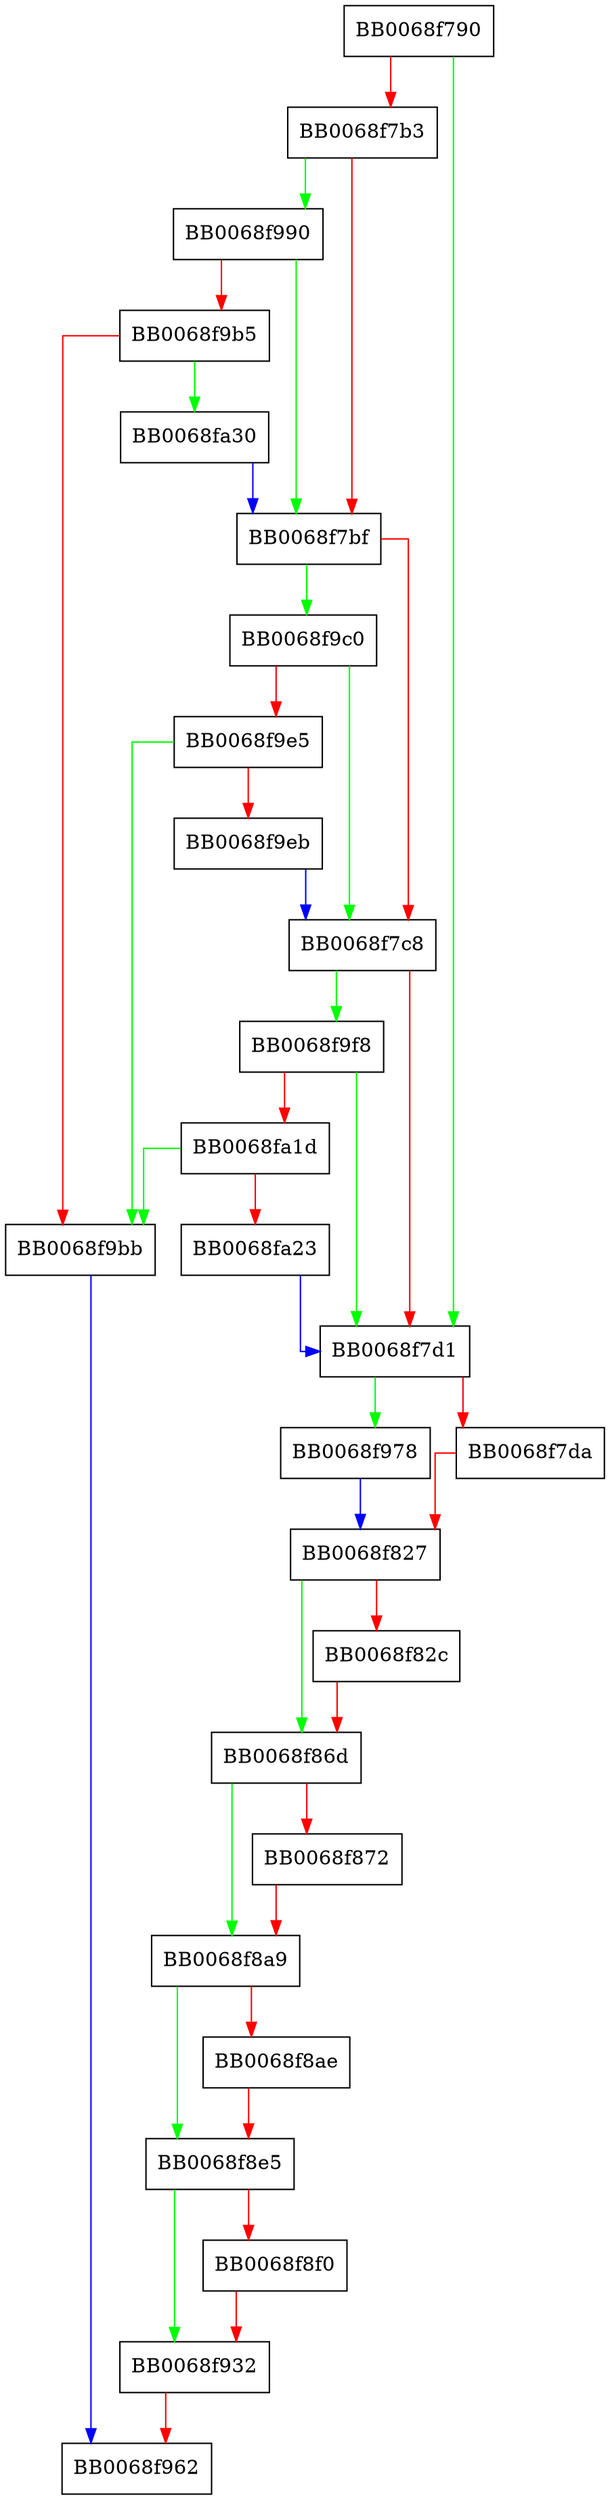 digraph ossl_prov_set_macctx {
  node [shape="box"];
  graph [splines=ortho];
  BB0068f790 -> BB0068f7d1 [color="green"];
  BB0068f790 -> BB0068f7b3 [color="red"];
  BB0068f7b3 -> BB0068f990 [color="green"];
  BB0068f7b3 -> BB0068f7bf [color="red"];
  BB0068f7bf -> BB0068f9c0 [color="green"];
  BB0068f7bf -> BB0068f7c8 [color="red"];
  BB0068f7c8 -> BB0068f9f8 [color="green"];
  BB0068f7c8 -> BB0068f7d1 [color="red"];
  BB0068f7d1 -> BB0068f978 [color="green"];
  BB0068f7d1 -> BB0068f7da [color="red"];
  BB0068f7da -> BB0068f827 [color="red"];
  BB0068f827 -> BB0068f86d [color="green"];
  BB0068f827 -> BB0068f82c [color="red"];
  BB0068f82c -> BB0068f86d [color="red"];
  BB0068f86d -> BB0068f8a9 [color="green"];
  BB0068f86d -> BB0068f872 [color="red"];
  BB0068f872 -> BB0068f8a9 [color="red"];
  BB0068f8a9 -> BB0068f8e5 [color="green"];
  BB0068f8a9 -> BB0068f8ae [color="red"];
  BB0068f8ae -> BB0068f8e5 [color="red"];
  BB0068f8e5 -> BB0068f932 [color="green"];
  BB0068f8e5 -> BB0068f8f0 [color="red"];
  BB0068f8f0 -> BB0068f932 [color="red"];
  BB0068f932 -> BB0068f962 [color="red"];
  BB0068f978 -> BB0068f827 [color="blue"];
  BB0068f990 -> BB0068f7bf [color="green"];
  BB0068f990 -> BB0068f9b5 [color="red"];
  BB0068f9b5 -> BB0068fa30 [color="green"];
  BB0068f9b5 -> BB0068f9bb [color="red"];
  BB0068f9bb -> BB0068f962 [color="blue"];
  BB0068f9c0 -> BB0068f7c8 [color="green"];
  BB0068f9c0 -> BB0068f9e5 [color="red"];
  BB0068f9e5 -> BB0068f9bb [color="green"];
  BB0068f9e5 -> BB0068f9eb [color="red"];
  BB0068f9eb -> BB0068f7c8 [color="blue"];
  BB0068f9f8 -> BB0068f7d1 [color="green"];
  BB0068f9f8 -> BB0068fa1d [color="red"];
  BB0068fa1d -> BB0068f9bb [color="green"];
  BB0068fa1d -> BB0068fa23 [color="red"];
  BB0068fa23 -> BB0068f7d1 [color="blue"];
  BB0068fa30 -> BB0068f7bf [color="blue"];
}